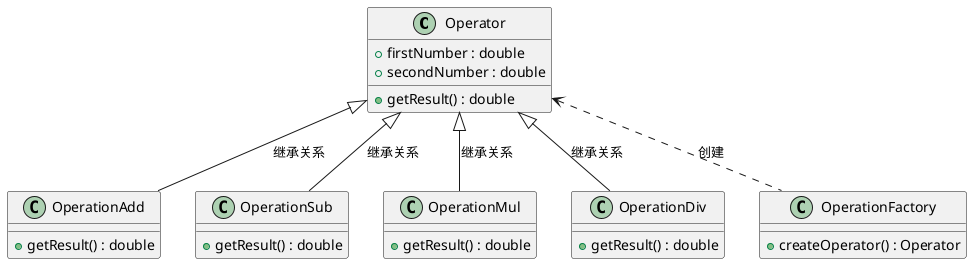 @startuml
Operator <|-- OperationAdd : 继承关系
Operator <|-- OperationSub : 继承关系
Operator <|-- OperationMul : 继承关系
Operator <|-- OperationDiv : 继承关系
Operator <.. OperationFactory : 创建
class Operator {
    {field} +firstNumber : double
    {field} + secondNumber : double
    {method} +getResult() : double
}
class OperationAdd {
    {method} +getResult() : double
}
class OperationSub {
    {method} +getResult() : double
}
class OperationMul {
    {method} +getResult() : double
}
class OperationDiv {
    {method} +getResult() : double
}
class OperationFactory {
    {method} +createOperator() : Operator
}
@enduml
